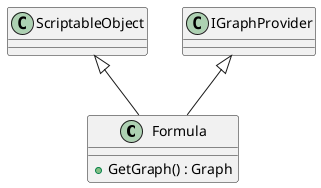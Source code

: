 @startuml
class Formula {
    + GetGraph() : Graph
}
ScriptableObject <|-- Formula
IGraphProvider <|-- Formula
@enduml
